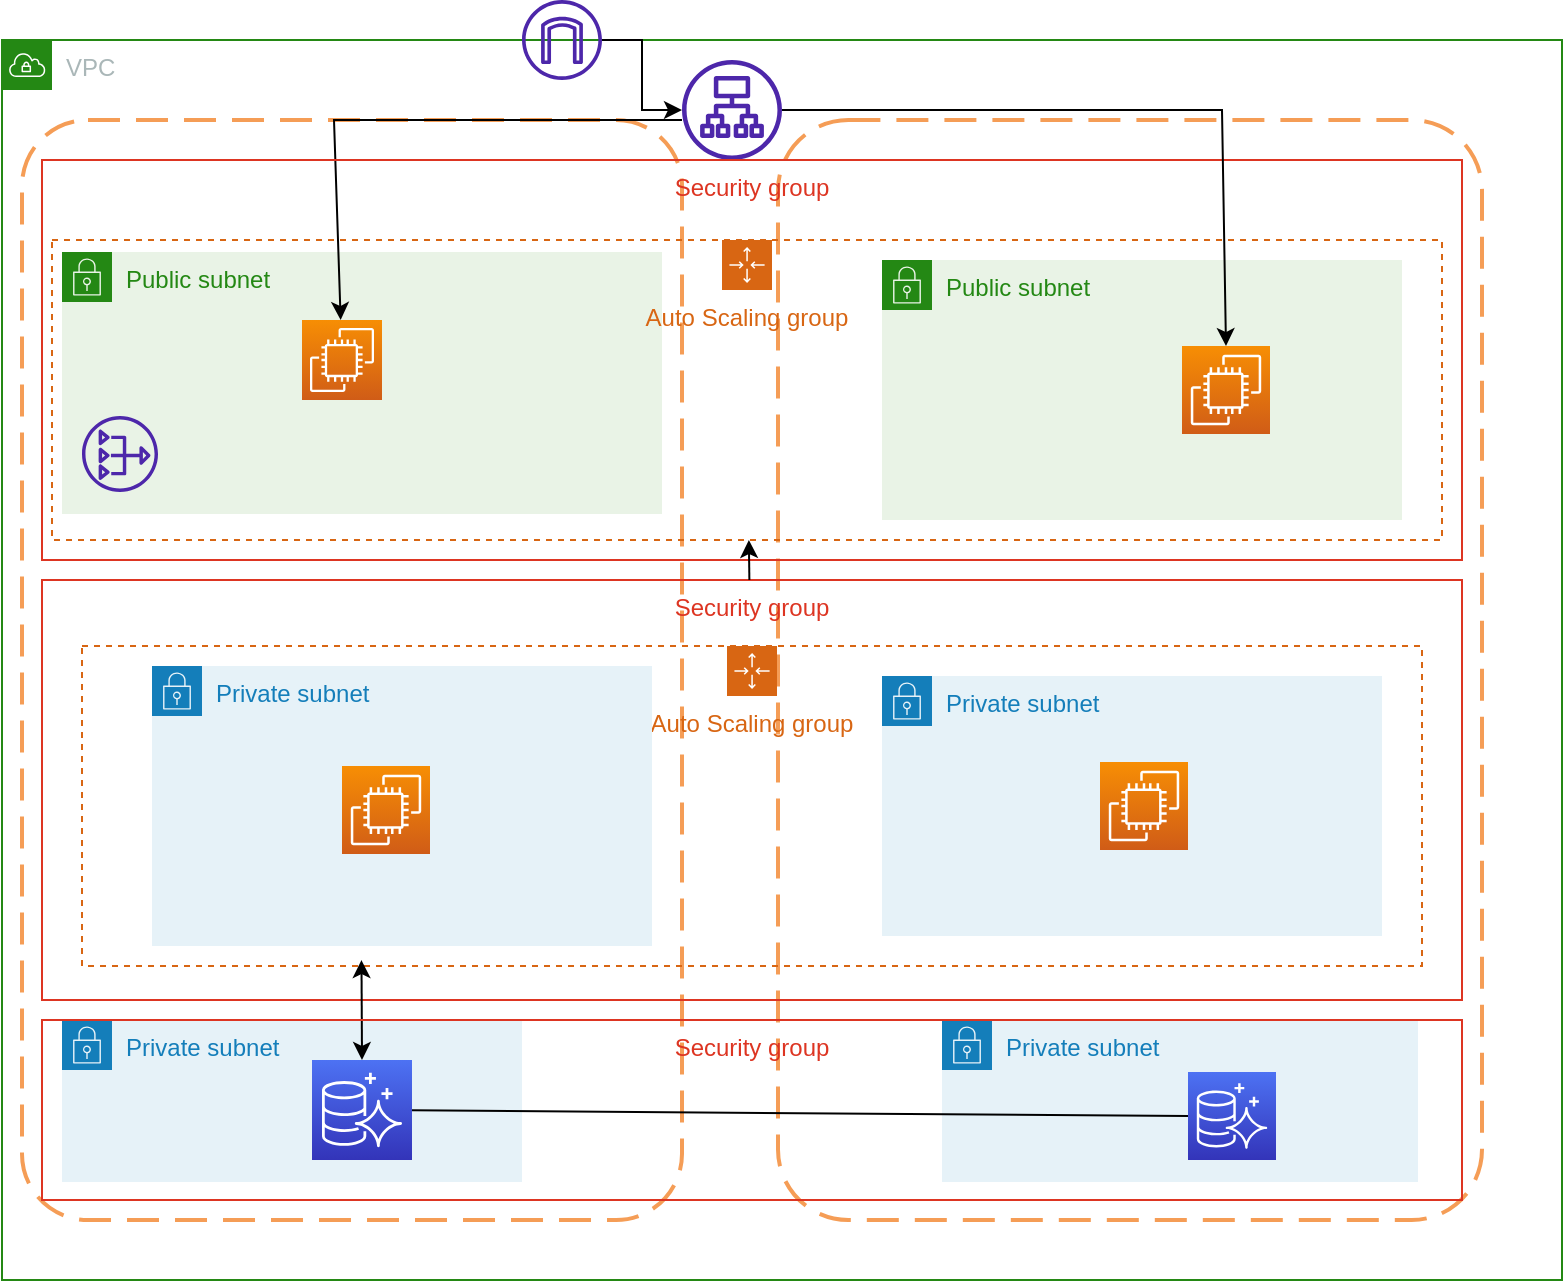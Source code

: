 <mxfile version="21.5.0" type="github">
  <diagram name="Page-1" id="8MU4IKMPJKSYNqfJH-IU">
    <mxGraphModel dx="1034" dy="658" grid="1" gridSize="10" guides="1" tooltips="1" connect="1" arrows="1" fold="1" page="1" pageScale="1" pageWidth="850" pageHeight="1100" math="0" shadow="0">
      <root>
        <mxCell id="0" />
        <mxCell id="1" parent="0" />
        <mxCell id="HmyuzON0dCTs6x4CJT24-2" value="VPC" style="points=[[0,0],[0.25,0],[0.5,0],[0.75,0],[1,0],[1,0.25],[1,0.5],[1,0.75],[1,1],[0.75,1],[0.5,1],[0.25,1],[0,1],[0,0.75],[0,0.5],[0,0.25]];outlineConnect=0;gradientColor=none;html=1;whiteSpace=wrap;fontSize=12;fontStyle=0;container=1;pointerEvents=0;collapsible=0;recursiveResize=0;shape=mxgraph.aws4.group;grIcon=mxgraph.aws4.group_vpc;strokeColor=#248814;fillColor=none;verticalAlign=top;align=left;spacingLeft=30;fontColor=#AAB7B8;dashed=0;" vertex="1" parent="1">
          <mxGeometry x="50" y="40" width="780" height="620" as="geometry" />
        </mxCell>
        <mxCell id="HmyuzON0dCTs6x4CJT24-4" value="" style="rounded=1;arcSize=10;dashed=1;strokeColor=#F59D56;fillColor=none;gradientColor=none;dashPattern=8 4;strokeWidth=2;" vertex="1" parent="HmyuzON0dCTs6x4CJT24-2">
          <mxGeometry x="388" y="40" width="352" height="550" as="geometry" />
        </mxCell>
        <mxCell id="HmyuzON0dCTs6x4CJT24-11" value="Private subnet" style="points=[[0,0],[0.25,0],[0.5,0],[0.75,0],[1,0],[1,0.25],[1,0.5],[1,0.75],[1,1],[0.75,1],[0.5,1],[0.25,1],[0,1],[0,0.75],[0,0.5],[0,0.25]];outlineConnect=0;gradientColor=none;html=1;whiteSpace=wrap;fontSize=12;fontStyle=0;container=1;pointerEvents=0;collapsible=0;recursiveResize=0;shape=mxgraph.aws4.group;grIcon=mxgraph.aws4.group_security_group;grStroke=0;strokeColor=#147EBA;fillColor=#E6F2F8;verticalAlign=top;align=left;spacingLeft=30;fontColor=#147EBA;dashed=0;" vertex="1" parent="HmyuzON0dCTs6x4CJT24-2">
          <mxGeometry x="470" y="490" width="238" height="81" as="geometry" />
        </mxCell>
        <mxCell id="HmyuzON0dCTs6x4CJT24-19" value="" style="sketch=0;points=[[0,0,0],[0.25,0,0],[0.5,0,0],[0.75,0,0],[1,0,0],[0,1,0],[0.25,1,0],[0.5,1,0],[0.75,1,0],[1,1,0],[0,0.25,0],[0,0.5,0],[0,0.75,0],[1,0.25,0],[1,0.5,0],[1,0.75,0]];outlineConnect=0;fontColor=#232F3E;gradientColor=#4D72F3;gradientDirection=north;fillColor=#3334B9;strokeColor=#ffffff;dashed=0;verticalLabelPosition=bottom;verticalAlign=top;align=center;html=1;fontSize=12;fontStyle=0;aspect=fixed;shape=mxgraph.aws4.resourceIcon;resIcon=mxgraph.aws4.aurora;" vertex="1" parent="HmyuzON0dCTs6x4CJT24-11">
          <mxGeometry x="123" y="26" width="44" height="44" as="geometry" />
        </mxCell>
        <mxCell id="HmyuzON0dCTs6x4CJT24-3" value="" style="rounded=1;arcSize=10;dashed=1;strokeColor=#F59D56;fillColor=none;gradientColor=none;dashPattern=8 4;strokeWidth=2;" vertex="1" parent="HmyuzON0dCTs6x4CJT24-2">
          <mxGeometry x="10" y="40" width="330" height="550" as="geometry" />
        </mxCell>
        <mxCell id="HmyuzON0dCTs6x4CJT24-13" value="Public subnet" style="points=[[0,0],[0.25,0],[0.5,0],[0.75,0],[1,0],[1,0.25],[1,0.5],[1,0.75],[1,1],[0.75,1],[0.5,1],[0.25,1],[0,1],[0,0.75],[0,0.5],[0,0.25]];outlineConnect=0;gradientColor=none;html=1;whiteSpace=wrap;fontSize=12;fontStyle=0;container=1;pointerEvents=0;collapsible=0;recursiveResize=0;shape=mxgraph.aws4.group;grIcon=mxgraph.aws4.group_security_group;grStroke=0;strokeColor=#248814;fillColor=#E9F3E6;verticalAlign=top;align=left;spacingLeft=30;fontColor=#248814;dashed=0;" vertex="1" parent="HmyuzON0dCTs6x4CJT24-2">
          <mxGeometry x="30" y="106" width="300" height="131" as="geometry" />
        </mxCell>
        <mxCell id="HmyuzON0dCTs6x4CJT24-6" value="Private subnet" style="points=[[0,0],[0.25,0],[0.5,0],[0.75,0],[1,0],[1,0.25],[1,0.5],[1,0.75],[1,1],[0.75,1],[0.5,1],[0.25,1],[0,1],[0,0.75],[0,0.5],[0,0.25]];outlineConnect=0;gradientColor=none;html=1;whiteSpace=wrap;fontSize=12;fontStyle=0;container=1;pointerEvents=0;collapsible=0;recursiveResize=0;shape=mxgraph.aws4.group;grIcon=mxgraph.aws4.group_security_group;grStroke=0;strokeColor=#147EBA;fillColor=#E6F2F8;verticalAlign=top;align=left;spacingLeft=30;fontColor=#147EBA;dashed=0;" vertex="1" parent="HmyuzON0dCTs6x4CJT24-2">
          <mxGeometry x="30" y="490" width="230" height="81" as="geometry" />
        </mxCell>
        <mxCell id="HmyuzON0dCTs6x4CJT24-24" value="" style="sketch=0;outlineConnect=0;fontColor=#232F3E;gradientColor=none;fillColor=#4D27AA;strokeColor=none;dashed=0;verticalLabelPosition=bottom;verticalAlign=top;align=center;html=1;fontSize=12;fontStyle=0;aspect=fixed;pointerEvents=1;shape=mxgraph.aws4.application_load_balancer;" vertex="1" parent="HmyuzON0dCTs6x4CJT24-2">
          <mxGeometry x="340" y="10" width="50" height="50" as="geometry" />
        </mxCell>
        <mxCell id="HmyuzON0dCTs6x4CJT24-27" value="" style="endArrow=classic;html=1;rounded=0;" edge="1" parent="HmyuzON0dCTs6x4CJT24-2" source="HmyuzON0dCTs6x4CJT24-24" target="HmyuzON0dCTs6x4CJT24-40">
          <mxGeometry width="50" height="50" relative="1" as="geometry">
            <mxPoint x="470" y="240" as="sourcePoint" />
            <mxPoint x="149.328" y="140" as="targetPoint" />
            <Array as="points">
              <mxPoint x="340" y="40" />
              <mxPoint x="166" y="40" />
            </Array>
          </mxGeometry>
        </mxCell>
        <mxCell id="HmyuzON0dCTs6x4CJT24-36" value="Auto Scaling group" style="points=[[0,0],[0.25,0],[0.5,0],[0.75,0],[1,0],[1,0.25],[1,0.5],[1,0.75],[1,1],[0.75,1],[0.5,1],[0.25,1],[0,1],[0,0.75],[0,0.5],[0,0.25]];outlineConnect=0;gradientColor=none;html=1;whiteSpace=wrap;fontSize=12;fontStyle=0;container=1;pointerEvents=0;collapsible=0;recursiveResize=0;shape=mxgraph.aws4.groupCenter;grIcon=mxgraph.aws4.group_auto_scaling_group;grStroke=1;strokeColor=#D86613;fillColor=none;verticalAlign=top;align=center;fontColor=#D86613;dashed=1;spacingTop=25;" vertex="1" parent="HmyuzON0dCTs6x4CJT24-2">
          <mxGeometry x="40" y="303" width="670" height="160" as="geometry" />
        </mxCell>
        <mxCell id="HmyuzON0dCTs6x4CJT24-8" value="Private subnet" style="points=[[0,0],[0.25,0],[0.5,0],[0.75,0],[1,0],[1,0.25],[1,0.5],[1,0.75],[1,1],[0.75,1],[0.5,1],[0.25,1],[0,1],[0,0.75],[0,0.5],[0,0.25]];outlineConnect=0;gradientColor=none;html=1;whiteSpace=wrap;fontSize=12;fontStyle=0;container=1;pointerEvents=0;collapsible=0;recursiveResize=0;shape=mxgraph.aws4.group;grIcon=mxgraph.aws4.group_security_group;grStroke=0;strokeColor=#147EBA;fillColor=#E6F2F8;verticalAlign=top;align=left;spacingLeft=30;fontColor=#147EBA;dashed=0;" vertex="1" parent="HmyuzON0dCTs6x4CJT24-36">
          <mxGeometry x="35" y="10" width="250" height="140" as="geometry" />
        </mxCell>
        <mxCell id="HmyuzON0dCTs6x4CJT24-21" value="" style="sketch=0;points=[[0,0,0],[0.25,0,0],[0.5,0,0],[0.75,0,0],[1,0,0],[0,1,0],[0.25,1,0],[0.5,1,0],[0.75,1,0],[1,1,0],[0,0.25,0],[0,0.5,0],[0,0.75,0],[1,0.25,0],[1,0.5,0],[1,0.75,0]];outlineConnect=0;fontColor=#232F3E;gradientColor=#F78E04;gradientDirection=north;fillColor=#D05C17;strokeColor=#ffffff;dashed=0;verticalLabelPosition=bottom;verticalAlign=top;align=center;html=1;fontSize=12;fontStyle=0;aspect=fixed;shape=mxgraph.aws4.resourceIcon;resIcon=mxgraph.aws4.ec2;" vertex="1" parent="HmyuzON0dCTs6x4CJT24-8">
          <mxGeometry x="95" y="50" width="44" height="44" as="geometry" />
        </mxCell>
        <mxCell id="HmyuzON0dCTs6x4CJT24-15" value="" style="sketch=0;outlineConnect=0;fontColor=#232F3E;gradientColor=none;fillColor=#4D27AA;strokeColor=none;dashed=0;verticalLabelPosition=bottom;verticalAlign=top;align=center;html=1;fontSize=12;fontStyle=0;aspect=fixed;pointerEvents=1;shape=mxgraph.aws4.nat_gateway;" vertex="1" parent="HmyuzON0dCTs6x4CJT24-2">
          <mxGeometry x="40" y="188" width="38" height="38" as="geometry" />
        </mxCell>
        <mxCell id="HmyuzON0dCTs6x4CJT24-10" value="Private subnet" style="points=[[0,0],[0.25,0],[0.5,0],[0.75,0],[1,0],[1,0.25],[1,0.5],[1,0.75],[1,1],[0.75,1],[0.5,1],[0.25,1],[0,1],[0,0.75],[0,0.5],[0,0.25]];outlineConnect=0;gradientColor=none;html=1;whiteSpace=wrap;fontSize=12;fontStyle=0;container=1;pointerEvents=0;collapsible=0;recursiveResize=0;shape=mxgraph.aws4.group;grIcon=mxgraph.aws4.group_security_group;grStroke=0;strokeColor=#147EBA;fillColor=#E6F2F8;verticalAlign=top;align=left;spacingLeft=30;fontColor=#147EBA;dashed=0;" vertex="1" parent="HmyuzON0dCTs6x4CJT24-2">
          <mxGeometry x="440" y="318" width="250" height="130" as="geometry" />
        </mxCell>
        <mxCell id="HmyuzON0dCTs6x4CJT24-20" value="" style="sketch=0;points=[[0,0,0],[0.25,0,0],[0.5,0,0],[0.75,0,0],[1,0,0],[0,1,0],[0.25,1,0],[0.5,1,0],[0.75,1,0],[1,1,0],[0,0.25,0],[0,0.5,0],[0,0.75,0],[1,0.25,0],[1,0.5,0],[1,0.75,0]];outlineConnect=0;fontColor=#232F3E;gradientColor=#F78E04;gradientDirection=north;fillColor=#D05C17;strokeColor=#ffffff;dashed=0;verticalLabelPosition=bottom;verticalAlign=top;align=center;html=1;fontSize=12;fontStyle=0;aspect=fixed;shape=mxgraph.aws4.resourceIcon;resIcon=mxgraph.aws4.ec2;" vertex="1" parent="HmyuzON0dCTs6x4CJT24-10">
          <mxGeometry x="109" y="43" width="44" height="44" as="geometry" />
        </mxCell>
        <mxCell id="HmyuzON0dCTs6x4CJT24-18" value="" style="sketch=0;points=[[0,0,0],[0.25,0,0],[0.5,0,0],[0.75,0,0],[1,0,0],[0,1,0],[0.25,1,0],[0.5,1,0],[0.75,1,0],[1,1,0],[0,0.25,0],[0,0.5,0],[0,0.75,0],[1,0.25,0],[1,0.5,0],[1,0.75,0]];outlineConnect=0;fontColor=#232F3E;gradientColor=#4D72F3;gradientDirection=north;fillColor=#3334B9;strokeColor=#ffffff;dashed=0;verticalLabelPosition=bottom;verticalAlign=top;align=center;html=1;fontSize=12;fontStyle=0;aspect=fixed;shape=mxgraph.aws4.resourceIcon;resIcon=mxgraph.aws4.aurora;" vertex="1" parent="HmyuzON0dCTs6x4CJT24-2">
          <mxGeometry x="155" y="510" width="50" height="50" as="geometry" />
        </mxCell>
        <mxCell id="HmyuzON0dCTs6x4CJT24-39" value="Security group" style="fillColor=none;strokeColor=#DD3522;verticalAlign=top;fontStyle=0;fontColor=#DD3522;whiteSpace=wrap;html=1;" vertex="1" parent="HmyuzON0dCTs6x4CJT24-2">
          <mxGeometry x="20" y="270" width="710" height="210" as="geometry" />
        </mxCell>
        <mxCell id="HmyuzON0dCTs6x4CJT24-41" value="Security group" style="fillColor=none;strokeColor=#DD3522;verticalAlign=top;fontStyle=0;fontColor=#DD3522;whiteSpace=wrap;html=1;" vertex="1" parent="HmyuzON0dCTs6x4CJT24-2">
          <mxGeometry x="20" y="60" width="710" height="200" as="geometry" />
        </mxCell>
        <mxCell id="HmyuzON0dCTs6x4CJT24-14" value="" style="sketch=0;outlineConnect=0;fontColor=#232F3E;gradientColor=none;fillColor=#4D27AA;strokeColor=none;dashed=0;verticalLabelPosition=bottom;verticalAlign=top;align=center;html=1;fontSize=12;fontStyle=0;aspect=fixed;pointerEvents=1;shape=mxgraph.aws4.internet_gateway;" vertex="1" parent="HmyuzON0dCTs6x4CJT24-2">
          <mxGeometry x="260" y="-20" width="40" height="40" as="geometry" />
        </mxCell>
        <mxCell id="HmyuzON0dCTs6x4CJT24-25" value="" style="edgeStyle=orthogonalEdgeStyle;rounded=0;orthogonalLoop=1;jettySize=auto;html=1;" edge="1" parent="HmyuzON0dCTs6x4CJT24-2" source="HmyuzON0dCTs6x4CJT24-14" target="HmyuzON0dCTs6x4CJT24-24">
          <mxGeometry relative="1" as="geometry" />
        </mxCell>
        <mxCell id="HmyuzON0dCTs6x4CJT24-42" value="Auto Scaling group" style="points=[[0,0],[0.25,0],[0.5,0],[0.75,0],[1,0],[1,0.25],[1,0.5],[1,0.75],[1,1],[0.75,1],[0.5,1],[0.25,1],[0,1],[0,0.75],[0,0.5],[0,0.25]];outlineConnect=0;gradientColor=none;html=1;whiteSpace=wrap;fontSize=12;fontStyle=0;container=1;pointerEvents=0;collapsible=0;recursiveResize=0;shape=mxgraph.aws4.groupCenter;grIcon=mxgraph.aws4.group_auto_scaling_group;grStroke=1;strokeColor=#D86613;fillColor=none;verticalAlign=top;align=center;fontColor=#D86613;dashed=1;spacingTop=25;" vertex="1" parent="HmyuzON0dCTs6x4CJT24-2">
          <mxGeometry x="25" y="100" width="695" height="150" as="geometry" />
        </mxCell>
        <mxCell id="HmyuzON0dCTs6x4CJT24-40" value="" style="sketch=0;points=[[0,0,0],[0.25,0,0],[0.5,0,0],[0.75,0,0],[1,0,0],[0,1,0],[0.25,1,0],[0.5,1,0],[0.75,1,0],[1,1,0],[0,0.25,0],[0,0.5,0],[0,0.75,0],[1,0.25,0],[1,0.5,0],[1,0.75,0]];outlineConnect=0;fontColor=#232F3E;gradientColor=#F78E04;gradientDirection=north;fillColor=#D05C17;strokeColor=#ffffff;dashed=0;verticalLabelPosition=bottom;verticalAlign=top;align=center;html=1;fontSize=12;fontStyle=0;aspect=fixed;shape=mxgraph.aws4.resourceIcon;resIcon=mxgraph.aws4.ec2;" vertex="1" parent="HmyuzON0dCTs6x4CJT24-42">
          <mxGeometry x="125" y="40" width="40" height="40" as="geometry" />
        </mxCell>
        <mxCell id="HmyuzON0dCTs6x4CJT24-12" value="Public subnet" style="points=[[0,0],[0.25,0],[0.5,0],[0.75,0],[1,0],[1,0.25],[1,0.5],[1,0.75],[1,1],[0.75,1],[0.5,1],[0.25,1],[0,1],[0,0.75],[0,0.5],[0,0.25]];outlineConnect=0;gradientColor=none;html=1;whiteSpace=wrap;fontSize=12;fontStyle=0;container=1;pointerEvents=0;collapsible=0;recursiveResize=0;shape=mxgraph.aws4.group;grIcon=mxgraph.aws4.group_security_group;grStroke=0;strokeColor=#248814;fillColor=#E9F3E6;verticalAlign=top;align=left;spacingLeft=30;fontColor=#248814;dashed=0;" vertex="1" parent="HmyuzON0dCTs6x4CJT24-2">
          <mxGeometry x="440" y="110" width="260" height="130" as="geometry" />
        </mxCell>
        <mxCell id="HmyuzON0dCTs6x4CJT24-43" value="" style="endArrow=classic;html=1;rounded=0;entryX=0.5;entryY=0;entryDx=0;entryDy=0;entryPerimeter=0;" edge="1" parent="HmyuzON0dCTs6x4CJT24-2" source="HmyuzON0dCTs6x4CJT24-24" target="HmyuzON0dCTs6x4CJT24-23">
          <mxGeometry width="50" height="50" relative="1" as="geometry">
            <mxPoint x="470" y="260" as="sourcePoint" />
            <mxPoint x="520" y="210" as="targetPoint" />
            <Array as="points">
              <mxPoint x="610" y="35" />
            </Array>
          </mxGeometry>
        </mxCell>
        <mxCell id="HmyuzON0dCTs6x4CJT24-44" value="" style="endArrow=none;html=1;rounded=0;exitX=0;exitY=0.5;exitDx=0;exitDy=0;exitPerimeter=0;" edge="1" parent="HmyuzON0dCTs6x4CJT24-2" source="HmyuzON0dCTs6x4CJT24-19" target="HmyuzON0dCTs6x4CJT24-18">
          <mxGeometry width="50" height="50" relative="1" as="geometry">
            <mxPoint x="470" y="420" as="sourcePoint" />
            <mxPoint x="520" y="370" as="targetPoint" />
          </mxGeometry>
        </mxCell>
        <mxCell id="HmyuzON0dCTs6x4CJT24-45" value="" style="endArrow=classic;startArrow=classic;html=1;rounded=0;entryX=0.225;entryY=0.905;entryDx=0;entryDy=0;entryPerimeter=0;exitX=0.5;exitY=0;exitDx=0;exitDy=0;exitPerimeter=0;" edge="1" parent="HmyuzON0dCTs6x4CJT24-2" source="HmyuzON0dCTs6x4CJT24-18" target="HmyuzON0dCTs6x4CJT24-39">
          <mxGeometry width="50" height="50" relative="1" as="geometry">
            <mxPoint x="470" y="510" as="sourcePoint" />
            <mxPoint x="520" y="460" as="targetPoint" />
          </mxGeometry>
        </mxCell>
        <mxCell id="HmyuzON0dCTs6x4CJT24-46" value="Security group" style="fillColor=none;strokeColor=#DD3522;verticalAlign=top;fontStyle=0;fontColor=#DD3522;whiteSpace=wrap;html=1;" vertex="1" parent="HmyuzON0dCTs6x4CJT24-2">
          <mxGeometry x="20" y="490" width="710" height="90" as="geometry" />
        </mxCell>
        <mxCell id="HmyuzON0dCTs6x4CJT24-23" value="" style="sketch=0;points=[[0,0,0],[0.25,0,0],[0.5,0,0],[0.75,0,0],[1,0,0],[0,1,0],[0.25,1,0],[0.5,1,0],[0.75,1,0],[1,1,0],[0,0.25,0],[0,0.5,0],[0,0.75,0],[1,0.25,0],[1,0.5,0],[1,0.75,0]];outlineConnect=0;fontColor=#232F3E;gradientColor=#F78E04;gradientDirection=north;fillColor=#D05C17;strokeColor=#ffffff;dashed=0;verticalLabelPosition=bottom;verticalAlign=top;align=center;html=1;fontSize=12;fontStyle=0;aspect=fixed;shape=mxgraph.aws4.resourceIcon;resIcon=mxgraph.aws4.ec2;" vertex="1" parent="HmyuzON0dCTs6x4CJT24-2">
          <mxGeometry x="590" y="153" width="44" height="44" as="geometry" />
        </mxCell>
        <mxCell id="HmyuzON0dCTs6x4CJT24-51" value="" style="endArrow=classic;html=1;rounded=0;" edge="1" parent="HmyuzON0dCTs6x4CJT24-2" source="HmyuzON0dCTs6x4CJT24-39" target="HmyuzON0dCTs6x4CJT24-42">
          <mxGeometry width="50" height="50" relative="1" as="geometry">
            <mxPoint x="260" y="330" as="sourcePoint" />
            <mxPoint x="310" y="280" as="targetPoint" />
          </mxGeometry>
        </mxCell>
      </root>
    </mxGraphModel>
  </diagram>
</mxfile>
